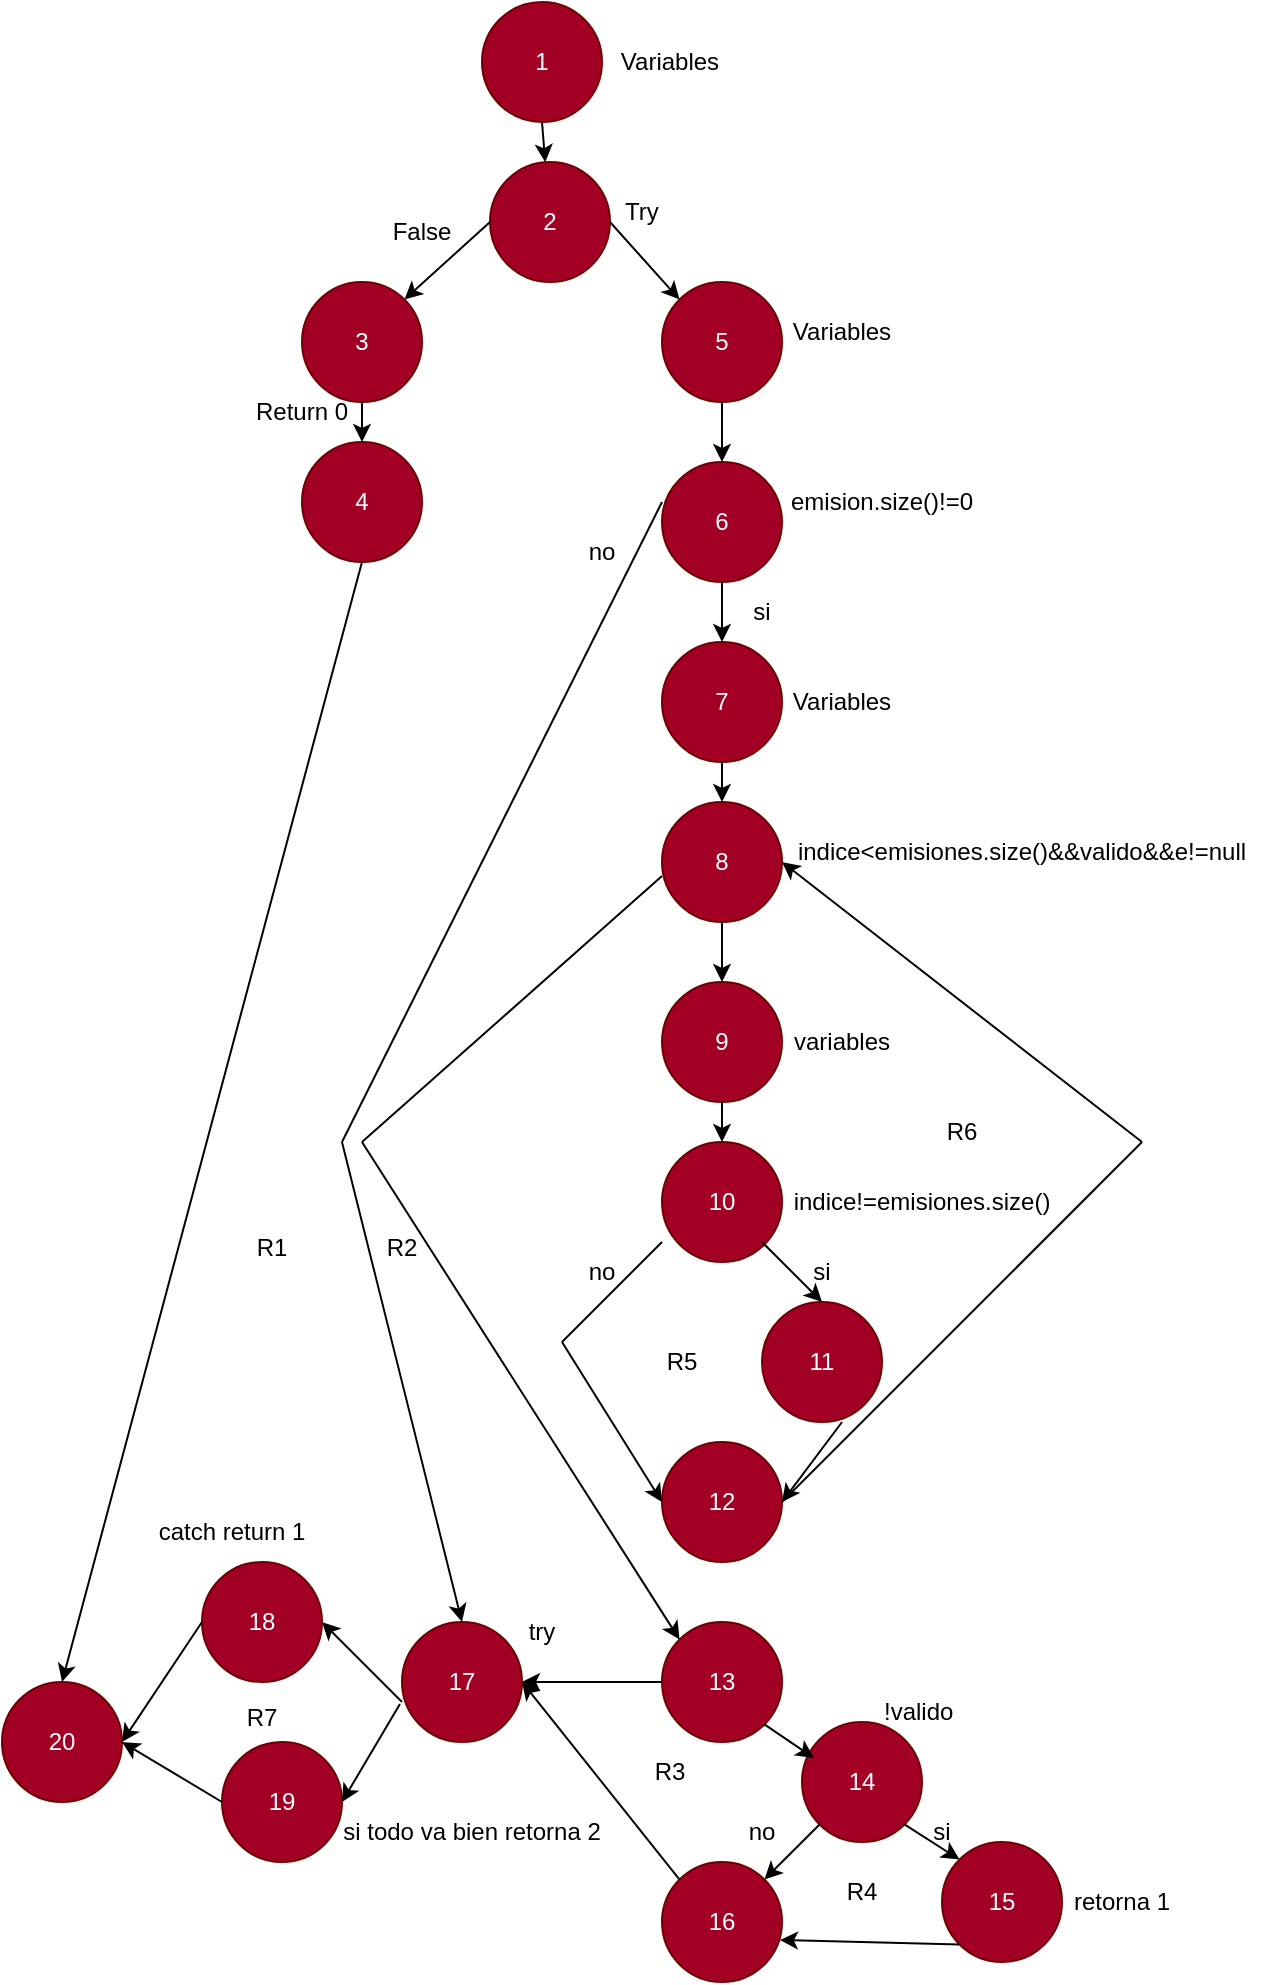 <mxfile version="24.0.1" type="device">
  <diagram name="Página-1" id="ta53xkGEcGYu_8PMrmtl">
    <mxGraphModel dx="875" dy="1131" grid="1" gridSize="10" guides="1" tooltips="1" connect="1" arrows="1" fold="1" page="1" pageScale="1" pageWidth="827" pageHeight="1169" math="0" shadow="0">
      <root>
        <mxCell id="0" />
        <mxCell id="1" parent="0" />
        <mxCell id="DtQMfIa-b8jvBUeBlCIy-1" value="1" style="ellipse;whiteSpace=wrap;html=1;aspect=fixed;fillColor=#a20025;fontColor=#ffffff;strokeColor=#6F0000;" parent="1" vertex="1">
          <mxGeometry x="380" y="30" width="60" height="60" as="geometry" />
        </mxCell>
        <mxCell id="DtQMfIa-b8jvBUeBlCIy-2" value="Variables" style="text;html=1;align=center;verticalAlign=middle;whiteSpace=wrap;rounded=0;" parent="1" vertex="1">
          <mxGeometry x="444" y="45" width="60" height="30" as="geometry" />
        </mxCell>
        <mxCell id="DtQMfIa-b8jvBUeBlCIy-4" value="2" style="ellipse;whiteSpace=wrap;html=1;aspect=fixed;fillColor=#a20025;fontColor=#ffffff;strokeColor=#6F0000;" parent="1" vertex="1">
          <mxGeometry x="384" y="110" width="60" height="60" as="geometry" />
        </mxCell>
        <mxCell id="DtQMfIa-b8jvBUeBlCIy-5" value="3" style="ellipse;whiteSpace=wrap;html=1;aspect=fixed;fillColor=#a20025;fontColor=#ffffff;strokeColor=#6F0000;" parent="1" vertex="1">
          <mxGeometry x="290" y="170" width="60" height="60" as="geometry" />
        </mxCell>
        <mxCell id="DtQMfIa-b8jvBUeBlCIy-6" value="5" style="ellipse;whiteSpace=wrap;html=1;aspect=fixed;fillColor=#a20025;fontColor=#ffffff;strokeColor=#6F0000;" parent="1" vertex="1">
          <mxGeometry x="470" y="170" width="60" height="60" as="geometry" />
        </mxCell>
        <mxCell id="DtQMfIa-b8jvBUeBlCIy-7" value="4" style="ellipse;whiteSpace=wrap;html=1;aspect=fixed;fillColor=#a20025;fontColor=#ffffff;strokeColor=#6F0000;" parent="1" vertex="1">
          <mxGeometry x="290" y="250" width="60" height="60" as="geometry" />
        </mxCell>
        <mxCell id="DtQMfIa-b8jvBUeBlCIy-8" value="Try" style="text;html=1;align=center;verticalAlign=middle;whiteSpace=wrap;rounded=0;" parent="1" vertex="1">
          <mxGeometry x="430" y="120" width="60" height="30" as="geometry" />
        </mxCell>
        <mxCell id="DtQMfIa-b8jvBUeBlCIy-11" value="" style="endArrow=classic;html=1;rounded=0;entryX=1;entryY=0;entryDx=0;entryDy=0;exitX=0;exitY=0.5;exitDx=0;exitDy=0;" parent="1" source="DtQMfIa-b8jvBUeBlCIy-4" target="DtQMfIa-b8jvBUeBlCIy-5" edge="1">
          <mxGeometry width="50" height="50" relative="1" as="geometry">
            <mxPoint x="380" y="150" as="sourcePoint" />
            <mxPoint x="320" y="90" as="targetPoint" />
          </mxGeometry>
        </mxCell>
        <mxCell id="DtQMfIa-b8jvBUeBlCIy-12" value="False" style="text;html=1;align=center;verticalAlign=middle;whiteSpace=wrap;rounded=0;" parent="1" vertex="1">
          <mxGeometry x="320" y="130" width="60" height="30" as="geometry" />
        </mxCell>
        <mxCell id="DtQMfIa-b8jvBUeBlCIy-13" value="8" style="ellipse;whiteSpace=wrap;html=1;aspect=fixed;fillColor=#a20025;fontColor=#ffffff;strokeColor=#6F0000;" parent="1" vertex="1">
          <mxGeometry x="470" y="430" width="60" height="60" as="geometry" />
        </mxCell>
        <mxCell id="DtQMfIa-b8jvBUeBlCIy-14" value="" style="endArrow=classic;html=1;rounded=0;exitX=0.5;exitY=1;exitDx=0;exitDy=0;entryX=0.5;entryY=0;entryDx=0;entryDy=0;" parent="1" source="DtQMfIa-b8jvBUeBlCIy-5" target="DtQMfIa-b8jvBUeBlCIy-7" edge="1">
          <mxGeometry width="50" height="50" relative="1" as="geometry">
            <mxPoint x="364" y="250" as="sourcePoint" />
            <mxPoint x="414" y="200" as="targetPoint" />
          </mxGeometry>
        </mxCell>
        <mxCell id="DtQMfIa-b8jvBUeBlCIy-15" value="Return 0" style="text;html=1;align=center;verticalAlign=middle;whiteSpace=wrap;rounded=0;" parent="1" vertex="1">
          <mxGeometry x="260" y="220" width="60" height="30" as="geometry" />
        </mxCell>
        <mxCell id="DtQMfIa-b8jvBUeBlCIy-17" value="" style="endArrow=classic;html=1;rounded=0;exitX=0.5;exitY=1;exitDx=0;exitDy=0;" parent="1" source="DtQMfIa-b8jvBUeBlCIy-1" target="DtQMfIa-b8jvBUeBlCIy-4" edge="1">
          <mxGeometry width="50" height="50" relative="1" as="geometry">
            <mxPoint x="490" y="95" as="sourcePoint" />
            <mxPoint x="540" y="45" as="targetPoint" />
          </mxGeometry>
        </mxCell>
        <mxCell id="DtQMfIa-b8jvBUeBlCIy-18" value="Variables" style="text;html=1;align=center;verticalAlign=middle;whiteSpace=wrap;rounded=0;" parent="1" vertex="1">
          <mxGeometry x="530" y="180" width="60" height="30" as="geometry" />
        </mxCell>
        <mxCell id="DtQMfIa-b8jvBUeBlCIy-19" value="6" style="ellipse;whiteSpace=wrap;html=1;aspect=fixed;fillColor=#a20025;fontColor=#ffffff;strokeColor=#6F0000;" parent="1" vertex="1">
          <mxGeometry x="470" y="260" width="60" height="60" as="geometry" />
        </mxCell>
        <mxCell id="DtQMfIa-b8jvBUeBlCIy-20" value="7" style="ellipse;whiteSpace=wrap;html=1;aspect=fixed;fillColor=#a20025;fontColor=#ffffff;strokeColor=#6F0000;" parent="1" vertex="1">
          <mxGeometry x="470" y="350" width="60" height="60" as="geometry" />
        </mxCell>
        <mxCell id="DtQMfIa-b8jvBUeBlCIy-21" value="" style="endArrow=classic;html=1;rounded=0;entryX=0;entryY=0;entryDx=0;entryDy=0;exitX=1;exitY=0.5;exitDx=0;exitDy=0;" parent="1" source="DtQMfIa-b8jvBUeBlCIy-4" target="DtQMfIa-b8jvBUeBlCIy-6" edge="1">
          <mxGeometry width="50" height="50" relative="1" as="geometry">
            <mxPoint x="450" y="140" as="sourcePoint" />
            <mxPoint x="494" y="240" as="targetPoint" />
          </mxGeometry>
        </mxCell>
        <mxCell id="DtQMfIa-b8jvBUeBlCIy-22" value="emision.size()!=0" style="text;html=1;align=center;verticalAlign=middle;whiteSpace=wrap;rounded=0;" parent="1" vertex="1">
          <mxGeometry x="550" y="265" width="60" height="30" as="geometry" />
        </mxCell>
        <mxCell id="DtQMfIa-b8jvBUeBlCIy-23" value="" style="endArrow=classic;html=1;rounded=0;exitX=0.5;exitY=1;exitDx=0;exitDy=0;entryX=0.5;entryY=0;entryDx=0;entryDy=0;" parent="1" source="DtQMfIa-b8jvBUeBlCIy-6" target="DtQMfIa-b8jvBUeBlCIy-19" edge="1">
          <mxGeometry width="50" height="50" relative="1" as="geometry">
            <mxPoint x="400" y="420" as="sourcePoint" />
            <mxPoint x="450" y="370" as="targetPoint" />
          </mxGeometry>
        </mxCell>
        <mxCell id="DtQMfIa-b8jvBUeBlCIy-24" value="10" style="ellipse;whiteSpace=wrap;html=1;aspect=fixed;fillColor=#a20025;fontColor=#ffffff;strokeColor=#6F0000;" parent="1" vertex="1">
          <mxGeometry x="470" y="600" width="60" height="60" as="geometry" />
        </mxCell>
        <mxCell id="DtQMfIa-b8jvBUeBlCIy-26" value="" style="endArrow=classic;html=1;rounded=0;exitX=0.5;exitY=1;exitDx=0;exitDy=0;entryX=0.5;entryY=0;entryDx=0;entryDy=0;" parent="1" source="DtQMfIa-b8jvBUeBlCIy-19" target="DtQMfIa-b8jvBUeBlCIy-20" edge="1">
          <mxGeometry width="50" height="50" relative="1" as="geometry">
            <mxPoint x="520" y="370" as="sourcePoint" />
            <mxPoint x="570" y="320" as="targetPoint" />
          </mxGeometry>
        </mxCell>
        <mxCell id="DtQMfIa-b8jvBUeBlCIy-27" value="Variables" style="text;html=1;align=center;verticalAlign=middle;whiteSpace=wrap;rounded=0;" parent="1" vertex="1">
          <mxGeometry x="530" y="365" width="60" height="30" as="geometry" />
        </mxCell>
        <mxCell id="DtQMfIa-b8jvBUeBlCIy-28" value="indice&amp;lt;emisiones.size()&amp;amp;&amp;amp;valido&amp;amp;&amp;amp;e!=null" style="text;html=1;align=center;verticalAlign=middle;whiteSpace=wrap;rounded=0;" parent="1" vertex="1">
          <mxGeometry x="520" y="440" width="260" height="30" as="geometry" />
        </mxCell>
        <mxCell id="DtQMfIa-b8jvBUeBlCIy-29" value="" style="endArrow=classic;html=1;rounded=0;exitX=0.5;exitY=1;exitDx=0;exitDy=0;entryX=0.5;entryY=0;entryDx=0;entryDy=0;" parent="1" source="DtQMfIa-b8jvBUeBlCIy-20" target="DtQMfIa-b8jvBUeBlCIy-13" edge="1">
          <mxGeometry width="50" height="50" relative="1" as="geometry">
            <mxPoint x="360" y="450" as="sourcePoint" />
            <mxPoint x="410" y="400" as="targetPoint" />
          </mxGeometry>
        </mxCell>
        <mxCell id="DtQMfIa-b8jvBUeBlCIy-30" value="9" style="ellipse;whiteSpace=wrap;html=1;aspect=fixed;fillColor=#a20025;fontColor=#ffffff;strokeColor=#6F0000;" parent="1" vertex="1">
          <mxGeometry x="470" y="520" width="60" height="60" as="geometry" />
        </mxCell>
        <mxCell id="DtQMfIa-b8jvBUeBlCIy-31" value="11" style="ellipse;whiteSpace=wrap;html=1;aspect=fixed;fillColor=#a20025;fontColor=#ffffff;strokeColor=#6F0000;" parent="1" vertex="1">
          <mxGeometry x="520" y="680" width="60" height="60" as="geometry" />
        </mxCell>
        <mxCell id="DtQMfIa-b8jvBUeBlCIy-32" value="" style="endArrow=classic;html=1;rounded=0;exitX=0.5;exitY=1;exitDx=0;exitDy=0;entryX=0.5;entryY=0;entryDx=0;entryDy=0;" parent="1" source="DtQMfIa-b8jvBUeBlCIy-13" target="DtQMfIa-b8jvBUeBlCIy-30" edge="1">
          <mxGeometry width="50" height="50" relative="1" as="geometry">
            <mxPoint x="385" y="585" as="sourcePoint" />
            <mxPoint x="435" y="535" as="targetPoint" />
          </mxGeometry>
        </mxCell>
        <mxCell id="DtQMfIa-b8jvBUeBlCIy-33" value="variables" style="text;html=1;align=center;verticalAlign=middle;whiteSpace=wrap;rounded=0;" parent="1" vertex="1">
          <mxGeometry x="530" y="535" width="60" height="30" as="geometry" />
        </mxCell>
        <mxCell id="DtQMfIa-b8jvBUeBlCIy-35" value="indice!=emisiones.size()" style="text;html=1;align=center;verticalAlign=middle;whiteSpace=wrap;rounded=0;" parent="1" vertex="1">
          <mxGeometry x="570" y="615" width="60" height="30" as="geometry" />
        </mxCell>
        <mxCell id="DtQMfIa-b8jvBUeBlCIy-36" value="" style="endArrow=classic;html=1;rounded=0;exitX=0.5;exitY=1;exitDx=0;exitDy=0;entryX=0.5;entryY=0;entryDx=0;entryDy=0;" parent="1" source="DtQMfIa-b8jvBUeBlCIy-30" target="DtQMfIa-b8jvBUeBlCIy-24" edge="1">
          <mxGeometry width="50" height="50" relative="1" as="geometry">
            <mxPoint x="370" y="600" as="sourcePoint" />
            <mxPoint x="420" y="550" as="targetPoint" />
          </mxGeometry>
        </mxCell>
        <mxCell id="DtQMfIa-b8jvBUeBlCIy-40" value="" style="endArrow=classic;html=1;rounded=0;entryX=0.5;entryY=0;entryDx=0;entryDy=0;" parent="1" target="DtQMfIa-b8jvBUeBlCIy-31" edge="1">
          <mxGeometry width="50" height="50" relative="1" as="geometry">
            <mxPoint x="520" y="650" as="sourcePoint" />
            <mxPoint x="640" y="660" as="targetPoint" />
            <Array as="points" />
          </mxGeometry>
        </mxCell>
        <mxCell id="DtQMfIa-b8jvBUeBlCIy-44" value="si" style="text;html=1;align=center;verticalAlign=middle;whiteSpace=wrap;rounded=0;" parent="1" vertex="1">
          <mxGeometry x="520" y="650" width="60" height="30" as="geometry" />
        </mxCell>
        <mxCell id="DtQMfIa-b8jvBUeBlCIy-46" value="no" style="text;html=1;align=center;verticalAlign=middle;whiteSpace=wrap;rounded=0;" parent="1" vertex="1">
          <mxGeometry x="410" y="650" width="60" height="30" as="geometry" />
        </mxCell>
        <mxCell id="DtQMfIa-b8jvBUeBlCIy-48" value="12" style="ellipse;whiteSpace=wrap;html=1;aspect=fixed;fillColor=#a20025;fontColor=#ffffff;strokeColor=#6F0000;" parent="1" vertex="1">
          <mxGeometry x="470" y="750" width="60" height="60" as="geometry" />
        </mxCell>
        <mxCell id="DtQMfIa-b8jvBUeBlCIy-49" value="19" style="ellipse;whiteSpace=wrap;html=1;aspect=fixed;fillColor=#a20025;fontColor=#ffffff;strokeColor=#6F0000;" parent="1" vertex="1">
          <mxGeometry x="250" y="900" width="60" height="60" as="geometry" />
        </mxCell>
        <mxCell id="DtQMfIa-b8jvBUeBlCIy-51" value="" style="endArrow=classic;html=1;rounded=0;exitX=0.667;exitY=1;exitDx=0;exitDy=0;entryX=1;entryY=0.5;entryDx=0;entryDy=0;exitPerimeter=0;" parent="1" source="DtQMfIa-b8jvBUeBlCIy-31" target="DtQMfIa-b8jvBUeBlCIy-48" edge="1">
          <mxGeometry width="50" height="50" relative="1" as="geometry">
            <mxPoint x="620" y="830" as="sourcePoint" />
            <mxPoint x="670" y="780" as="targetPoint" />
          </mxGeometry>
        </mxCell>
        <mxCell id="DtQMfIa-b8jvBUeBlCIy-52" value="" style="endArrow=none;html=1;rounded=0;" parent="1" edge="1">
          <mxGeometry width="50" height="50" relative="1" as="geometry">
            <mxPoint x="420" y="700" as="sourcePoint" />
            <mxPoint x="470" y="650" as="targetPoint" />
          </mxGeometry>
        </mxCell>
        <mxCell id="DtQMfIa-b8jvBUeBlCIy-53" value="" style="endArrow=classic;html=1;rounded=0;" parent="1" edge="1">
          <mxGeometry width="50" height="50" relative="1" as="geometry">
            <mxPoint x="420" y="700" as="sourcePoint" />
            <mxPoint x="470" y="780" as="targetPoint" />
          </mxGeometry>
        </mxCell>
        <mxCell id="DtQMfIa-b8jvBUeBlCIy-55" value="" style="endArrow=none;html=1;rounded=0;" parent="1" edge="1">
          <mxGeometry width="50" height="50" relative="1" as="geometry">
            <mxPoint x="530" y="780" as="sourcePoint" />
            <mxPoint x="710" y="600" as="targetPoint" />
          </mxGeometry>
        </mxCell>
        <mxCell id="DtQMfIa-b8jvBUeBlCIy-56" value="" style="endArrow=classic;html=1;rounded=0;entryX=1;entryY=0.5;entryDx=0;entryDy=0;" parent="1" target="DtQMfIa-b8jvBUeBlCIy-13" edge="1">
          <mxGeometry width="50" height="50" relative="1" as="geometry">
            <mxPoint x="710" y="600" as="sourcePoint" />
            <mxPoint x="760" y="550" as="targetPoint" />
          </mxGeometry>
        </mxCell>
        <mxCell id="DtQMfIa-b8jvBUeBlCIy-57" value="13" style="ellipse;whiteSpace=wrap;html=1;aspect=fixed;fillColor=#a20025;fontColor=#ffffff;strokeColor=#6F0000;" parent="1" vertex="1">
          <mxGeometry x="470" y="840" width="60" height="60" as="geometry" />
        </mxCell>
        <mxCell id="DtQMfIa-b8jvBUeBlCIy-58" value="" style="endArrow=classic;html=1;rounded=0;entryX=0;entryY=0;entryDx=0;entryDy=0;" parent="1" target="DtQMfIa-b8jvBUeBlCIy-57" edge="1">
          <mxGeometry width="50" height="50" relative="1" as="geometry">
            <mxPoint x="320" y="600" as="sourcePoint" />
            <mxPoint x="470" y="880" as="targetPoint" />
          </mxGeometry>
        </mxCell>
        <mxCell id="DtQMfIa-b8jvBUeBlCIy-59" value="" style="endArrow=none;html=1;rounded=0;entryX=0;entryY=0.617;entryDx=0;entryDy=0;entryPerimeter=0;" parent="1" target="DtQMfIa-b8jvBUeBlCIy-13" edge="1">
          <mxGeometry width="50" height="50" relative="1" as="geometry">
            <mxPoint x="320" y="600" as="sourcePoint" />
            <mxPoint x="370" y="550" as="targetPoint" />
          </mxGeometry>
        </mxCell>
        <mxCell id="DtQMfIa-b8jvBUeBlCIy-60" value="20" style="ellipse;whiteSpace=wrap;html=1;aspect=fixed;fillColor=#a20025;fontColor=#ffffff;strokeColor=#6F0000;" parent="1" vertex="1">
          <mxGeometry x="140" y="870" width="60" height="60" as="geometry" />
        </mxCell>
        <mxCell id="DtQMfIa-b8jvBUeBlCIy-61" value="17" style="ellipse;whiteSpace=wrap;html=1;aspect=fixed;fillColor=#a20025;fontColor=#ffffff;strokeColor=#6F0000;" parent="1" vertex="1">
          <mxGeometry x="340" y="840" width="60" height="60" as="geometry" />
        </mxCell>
        <mxCell id="DtQMfIa-b8jvBUeBlCIy-62" value="" style="endArrow=classic;html=1;rounded=0;exitX=0;exitY=0.5;exitDx=0;exitDy=0;" parent="1" source="DtQMfIa-b8jvBUeBlCIy-57" edge="1">
          <mxGeometry width="50" height="50" relative="1" as="geometry">
            <mxPoint x="330" y="950" as="sourcePoint" />
            <mxPoint x="400" y="870" as="targetPoint" />
          </mxGeometry>
        </mxCell>
        <mxCell id="DtQMfIa-b8jvBUeBlCIy-63" value="try" style="text;html=1;align=center;verticalAlign=middle;whiteSpace=wrap;rounded=0;" parent="1" vertex="1">
          <mxGeometry x="380" y="830" width="60" height="30" as="geometry" />
        </mxCell>
        <mxCell id="DtQMfIa-b8jvBUeBlCIy-65" value="18" style="ellipse;whiteSpace=wrap;html=1;aspect=fixed;fillColor=#a20025;fontColor=#ffffff;strokeColor=#6F0000;" parent="1" vertex="1">
          <mxGeometry x="240" y="810" width="60" height="60" as="geometry" />
        </mxCell>
        <mxCell id="DtQMfIa-b8jvBUeBlCIy-66" value="" style="endArrow=classic;html=1;rounded=0;entryX=1;entryY=0.5;entryDx=0;entryDy=0;" parent="1" target="DtQMfIa-b8jvBUeBlCIy-65" edge="1">
          <mxGeometry width="50" height="50" relative="1" as="geometry">
            <mxPoint x="340" y="880" as="sourcePoint" />
            <mxPoint x="280" y="770" as="targetPoint" />
          </mxGeometry>
        </mxCell>
        <mxCell id="DtQMfIa-b8jvBUeBlCIy-67" value="" style="endArrow=classic;html=1;rounded=0;entryX=1;entryY=0.5;entryDx=0;entryDy=0;exitX=-0.017;exitY=0.683;exitDx=0;exitDy=0;exitPerimeter=0;" parent="1" source="DtQMfIa-b8jvBUeBlCIy-61" edge="1">
          <mxGeometry width="50" height="50" relative="1" as="geometry">
            <mxPoint x="349" y="891" as="sourcePoint" />
            <mxPoint x="310" y="930" as="targetPoint" />
          </mxGeometry>
        </mxCell>
        <mxCell id="DtQMfIa-b8jvBUeBlCIy-68" value="catch return 1" style="text;html=1;align=center;verticalAlign=middle;whiteSpace=wrap;rounded=0;" parent="1" vertex="1">
          <mxGeometry x="210" y="780" width="90" height="30" as="geometry" />
        </mxCell>
        <mxCell id="DtQMfIa-b8jvBUeBlCIy-69" value="si todo va bien retorna 2" style="text;html=1;align=center;verticalAlign=middle;whiteSpace=wrap;rounded=0;" parent="1" vertex="1">
          <mxGeometry x="300" y="930" width="150" height="30" as="geometry" />
        </mxCell>
        <mxCell id="DtQMfIa-b8jvBUeBlCIy-70" value="" style="endArrow=classic;html=1;rounded=0;exitX=0;exitY=0.5;exitDx=0;exitDy=0;entryX=1;entryY=0.5;entryDx=0;entryDy=0;" parent="1" source="DtQMfIa-b8jvBUeBlCIy-65" target="DtQMfIa-b8jvBUeBlCIy-60" edge="1">
          <mxGeometry width="50" height="50" relative="1" as="geometry">
            <mxPoint x="200" y="800" as="sourcePoint" />
            <mxPoint x="250" y="750" as="targetPoint" />
          </mxGeometry>
        </mxCell>
        <mxCell id="DtQMfIa-b8jvBUeBlCIy-71" value="" style="endArrow=classic;html=1;rounded=0;exitX=0;exitY=0.5;exitDx=0;exitDy=0;" parent="1" source="DtQMfIa-b8jvBUeBlCIy-49" edge="1">
          <mxGeometry width="50" height="50" relative="1" as="geometry">
            <mxPoint x="180" y="1030" as="sourcePoint" />
            <mxPoint x="200" y="900" as="targetPoint" />
          </mxGeometry>
        </mxCell>
        <mxCell id="DtQMfIa-b8jvBUeBlCIy-72" value="" style="endArrow=classic;html=1;rounded=0;entryX=0.5;entryY=0;entryDx=0;entryDy=0;exitX=0.5;exitY=1;exitDx=0;exitDy=0;" parent="1" source="DtQMfIa-b8jvBUeBlCIy-7" target="DtQMfIa-b8jvBUeBlCIy-60" edge="1">
          <mxGeometry width="50" height="50" relative="1" as="geometry">
            <mxPoint x="320" y="320" as="sourcePoint" />
            <mxPoint x="140" y="650" as="targetPoint" />
          </mxGeometry>
        </mxCell>
        <mxCell id="DtQMfIa-b8jvBUeBlCIy-73" value="14" style="ellipse;whiteSpace=wrap;html=1;aspect=fixed;fillColor=#a20025;fontColor=#ffffff;strokeColor=#6F0000;" parent="1" vertex="1">
          <mxGeometry x="540" y="890" width="60" height="60" as="geometry" />
        </mxCell>
        <mxCell id="DtQMfIa-b8jvBUeBlCIy-74" value="!valido&amp;nbsp;" style="text;html=1;align=center;verticalAlign=middle;whiteSpace=wrap;rounded=0;" parent="1" vertex="1">
          <mxGeometry x="550" y="870" width="100" height="30" as="geometry" />
        </mxCell>
        <mxCell id="DtQMfIa-b8jvBUeBlCIy-78" value="15" style="ellipse;whiteSpace=wrap;html=1;aspect=fixed;fillColor=#a20025;fontColor=#ffffff;strokeColor=#6F0000;" parent="1" vertex="1">
          <mxGeometry x="610" y="950" width="60" height="60" as="geometry" />
        </mxCell>
        <mxCell id="DtQMfIa-b8jvBUeBlCIy-79" value="" style="endArrow=classic;html=1;rounded=0;entryX=0.1;entryY=0.3;entryDx=0;entryDy=0;exitX=1;exitY=1;exitDx=0;exitDy=0;entryPerimeter=0;" parent="1" source="DtQMfIa-b8jvBUeBlCIy-57" target="DtQMfIa-b8jvBUeBlCIy-73" edge="1">
          <mxGeometry width="50" height="50" relative="1" as="geometry">
            <mxPoint x="400" y="1080" as="sourcePoint" />
            <mxPoint x="590" y="1045" as="targetPoint" />
          </mxGeometry>
        </mxCell>
        <mxCell id="DtQMfIa-b8jvBUeBlCIy-80" value="retorna 1" style="text;html=1;align=center;verticalAlign=middle;whiteSpace=wrap;rounded=0;" parent="1" vertex="1">
          <mxGeometry x="670" y="965" width="60" height="30" as="geometry" />
        </mxCell>
        <mxCell id="DtQMfIa-b8jvBUeBlCIy-81" value="" style="endArrow=classic;html=1;rounded=0;exitX=1;exitY=1;exitDx=0;exitDy=0;entryX=0;entryY=0;entryDx=0;entryDy=0;" parent="1" source="DtQMfIa-b8jvBUeBlCIy-73" target="DtQMfIa-b8jvBUeBlCIy-78" edge="1">
          <mxGeometry width="50" height="50" relative="1" as="geometry">
            <mxPoint x="555" y="1010" as="sourcePoint" />
            <mxPoint x="605" y="960" as="targetPoint" />
          </mxGeometry>
        </mxCell>
        <mxCell id="DtQMfIa-b8jvBUeBlCIy-82" value="si" style="text;html=1;align=center;verticalAlign=middle;whiteSpace=wrap;rounded=0;" parent="1" vertex="1">
          <mxGeometry x="580" y="930" width="60" height="30" as="geometry" />
        </mxCell>
        <mxCell id="DtQMfIa-b8jvBUeBlCIy-84" value="16" style="ellipse;whiteSpace=wrap;html=1;aspect=fixed;fillColor=#a20025;fontColor=#ffffff;strokeColor=#6F0000;" parent="1" vertex="1">
          <mxGeometry x="470" y="960" width="60" height="60" as="geometry" />
        </mxCell>
        <mxCell id="DtQMfIa-b8jvBUeBlCIy-85" value="" style="endArrow=classic;html=1;rounded=0;exitX=0;exitY=1;exitDx=0;exitDy=0;entryX=1;entryY=0;entryDx=0;entryDy=0;" parent="1" source="DtQMfIa-b8jvBUeBlCIy-73" target="DtQMfIa-b8jvBUeBlCIy-84" edge="1">
          <mxGeometry width="50" height="50" relative="1" as="geometry">
            <mxPoint x="530" y="1060" as="sourcePoint" />
            <mxPoint x="580" y="1010" as="targetPoint" />
          </mxGeometry>
        </mxCell>
        <mxCell id="DtQMfIa-b8jvBUeBlCIy-86" value="no" style="text;html=1;align=center;verticalAlign=middle;whiteSpace=wrap;rounded=0;" parent="1" vertex="1">
          <mxGeometry x="490" y="930" width="60" height="30" as="geometry" />
        </mxCell>
        <mxCell id="DtQMfIa-b8jvBUeBlCIy-87" value="" style="endArrow=classic;html=1;rounded=0;exitX=0;exitY=1;exitDx=0;exitDy=0;entryX=0.983;entryY=0.65;entryDx=0;entryDy=0;entryPerimeter=0;" parent="1" source="DtQMfIa-b8jvBUeBlCIy-78" target="DtQMfIa-b8jvBUeBlCIy-84" edge="1">
          <mxGeometry width="50" height="50" relative="1" as="geometry">
            <mxPoint x="580" y="1100" as="sourcePoint" />
            <mxPoint x="630" y="1050" as="targetPoint" />
          </mxGeometry>
        </mxCell>
        <mxCell id="DtQMfIa-b8jvBUeBlCIy-88" value="" style="endArrow=classic;html=1;rounded=0;exitX=0;exitY=0;exitDx=0;exitDy=0;" parent="1" source="DtQMfIa-b8jvBUeBlCIy-84" edge="1">
          <mxGeometry width="50" height="50" relative="1" as="geometry">
            <mxPoint x="410" y="1040" as="sourcePoint" />
            <mxPoint x="400" y="870" as="targetPoint" />
          </mxGeometry>
        </mxCell>
        <mxCell id="DtQMfIa-b8jvBUeBlCIy-90" value="" style="endArrow=none;html=1;rounded=0;" parent="1" edge="1">
          <mxGeometry width="50" height="50" relative="1" as="geometry">
            <mxPoint x="310" y="600" as="sourcePoint" />
            <mxPoint x="470" y="280" as="targetPoint" />
          </mxGeometry>
        </mxCell>
        <mxCell id="DtQMfIa-b8jvBUeBlCIy-91" value="" style="endArrow=classic;html=1;rounded=0;entryX=0.5;entryY=0;entryDx=0;entryDy=0;" parent="1" target="DtQMfIa-b8jvBUeBlCIy-61" edge="1">
          <mxGeometry width="50" height="50" relative="1" as="geometry">
            <mxPoint x="310" y="600" as="sourcePoint" />
            <mxPoint x="330" y="670" as="targetPoint" />
          </mxGeometry>
        </mxCell>
        <mxCell id="DtQMfIa-b8jvBUeBlCIy-92" value="si" style="text;html=1;align=center;verticalAlign=middle;whiteSpace=wrap;rounded=0;" parent="1" vertex="1">
          <mxGeometry x="490" y="320" width="60" height="30" as="geometry" />
        </mxCell>
        <mxCell id="DtQMfIa-b8jvBUeBlCIy-93" value="no" style="text;html=1;align=center;verticalAlign=middle;whiteSpace=wrap;rounded=0;" parent="1" vertex="1">
          <mxGeometry x="410" y="290" width="60" height="30" as="geometry" />
        </mxCell>
        <mxCell id="-kcfqBHdmupGrCwJXFXu-1" value="R1" style="text;html=1;align=center;verticalAlign=middle;whiteSpace=wrap;rounded=0;" vertex="1" parent="1">
          <mxGeometry x="260" y="625" width="30" height="55" as="geometry" />
        </mxCell>
        <mxCell id="-kcfqBHdmupGrCwJXFXu-2" value="R2" style="text;html=1;align=center;verticalAlign=middle;whiteSpace=wrap;rounded=0;" vertex="1" parent="1">
          <mxGeometry x="310" y="637.5" width="60" height="30" as="geometry" />
        </mxCell>
        <mxCell id="-kcfqBHdmupGrCwJXFXu-3" value="R3" style="text;html=1;align=center;verticalAlign=middle;whiteSpace=wrap;rounded=0;" vertex="1" parent="1">
          <mxGeometry x="444" y="900" width="60" height="30" as="geometry" />
        </mxCell>
        <mxCell id="-kcfqBHdmupGrCwJXFXu-4" value="R4" style="text;html=1;align=center;verticalAlign=middle;whiteSpace=wrap;rounded=0;" vertex="1" parent="1">
          <mxGeometry x="540" y="960" width="60" height="30" as="geometry" />
        </mxCell>
        <mxCell id="-kcfqBHdmupGrCwJXFXu-5" value="R5" style="text;html=1;align=center;verticalAlign=middle;whiteSpace=wrap;rounded=0;" vertex="1" parent="1">
          <mxGeometry x="450" y="695" width="60" height="30" as="geometry" />
        </mxCell>
        <mxCell id="-kcfqBHdmupGrCwJXFXu-6" value="R6" style="text;html=1;align=center;verticalAlign=middle;whiteSpace=wrap;rounded=0;" vertex="1" parent="1">
          <mxGeometry x="590" y="580" width="60" height="30" as="geometry" />
        </mxCell>
        <mxCell id="-kcfqBHdmupGrCwJXFXu-7" value="R7" style="text;html=1;align=center;verticalAlign=middle;whiteSpace=wrap;rounded=0;" vertex="1" parent="1">
          <mxGeometry x="255" y="860" width="30" height="55" as="geometry" />
        </mxCell>
      </root>
    </mxGraphModel>
  </diagram>
</mxfile>
